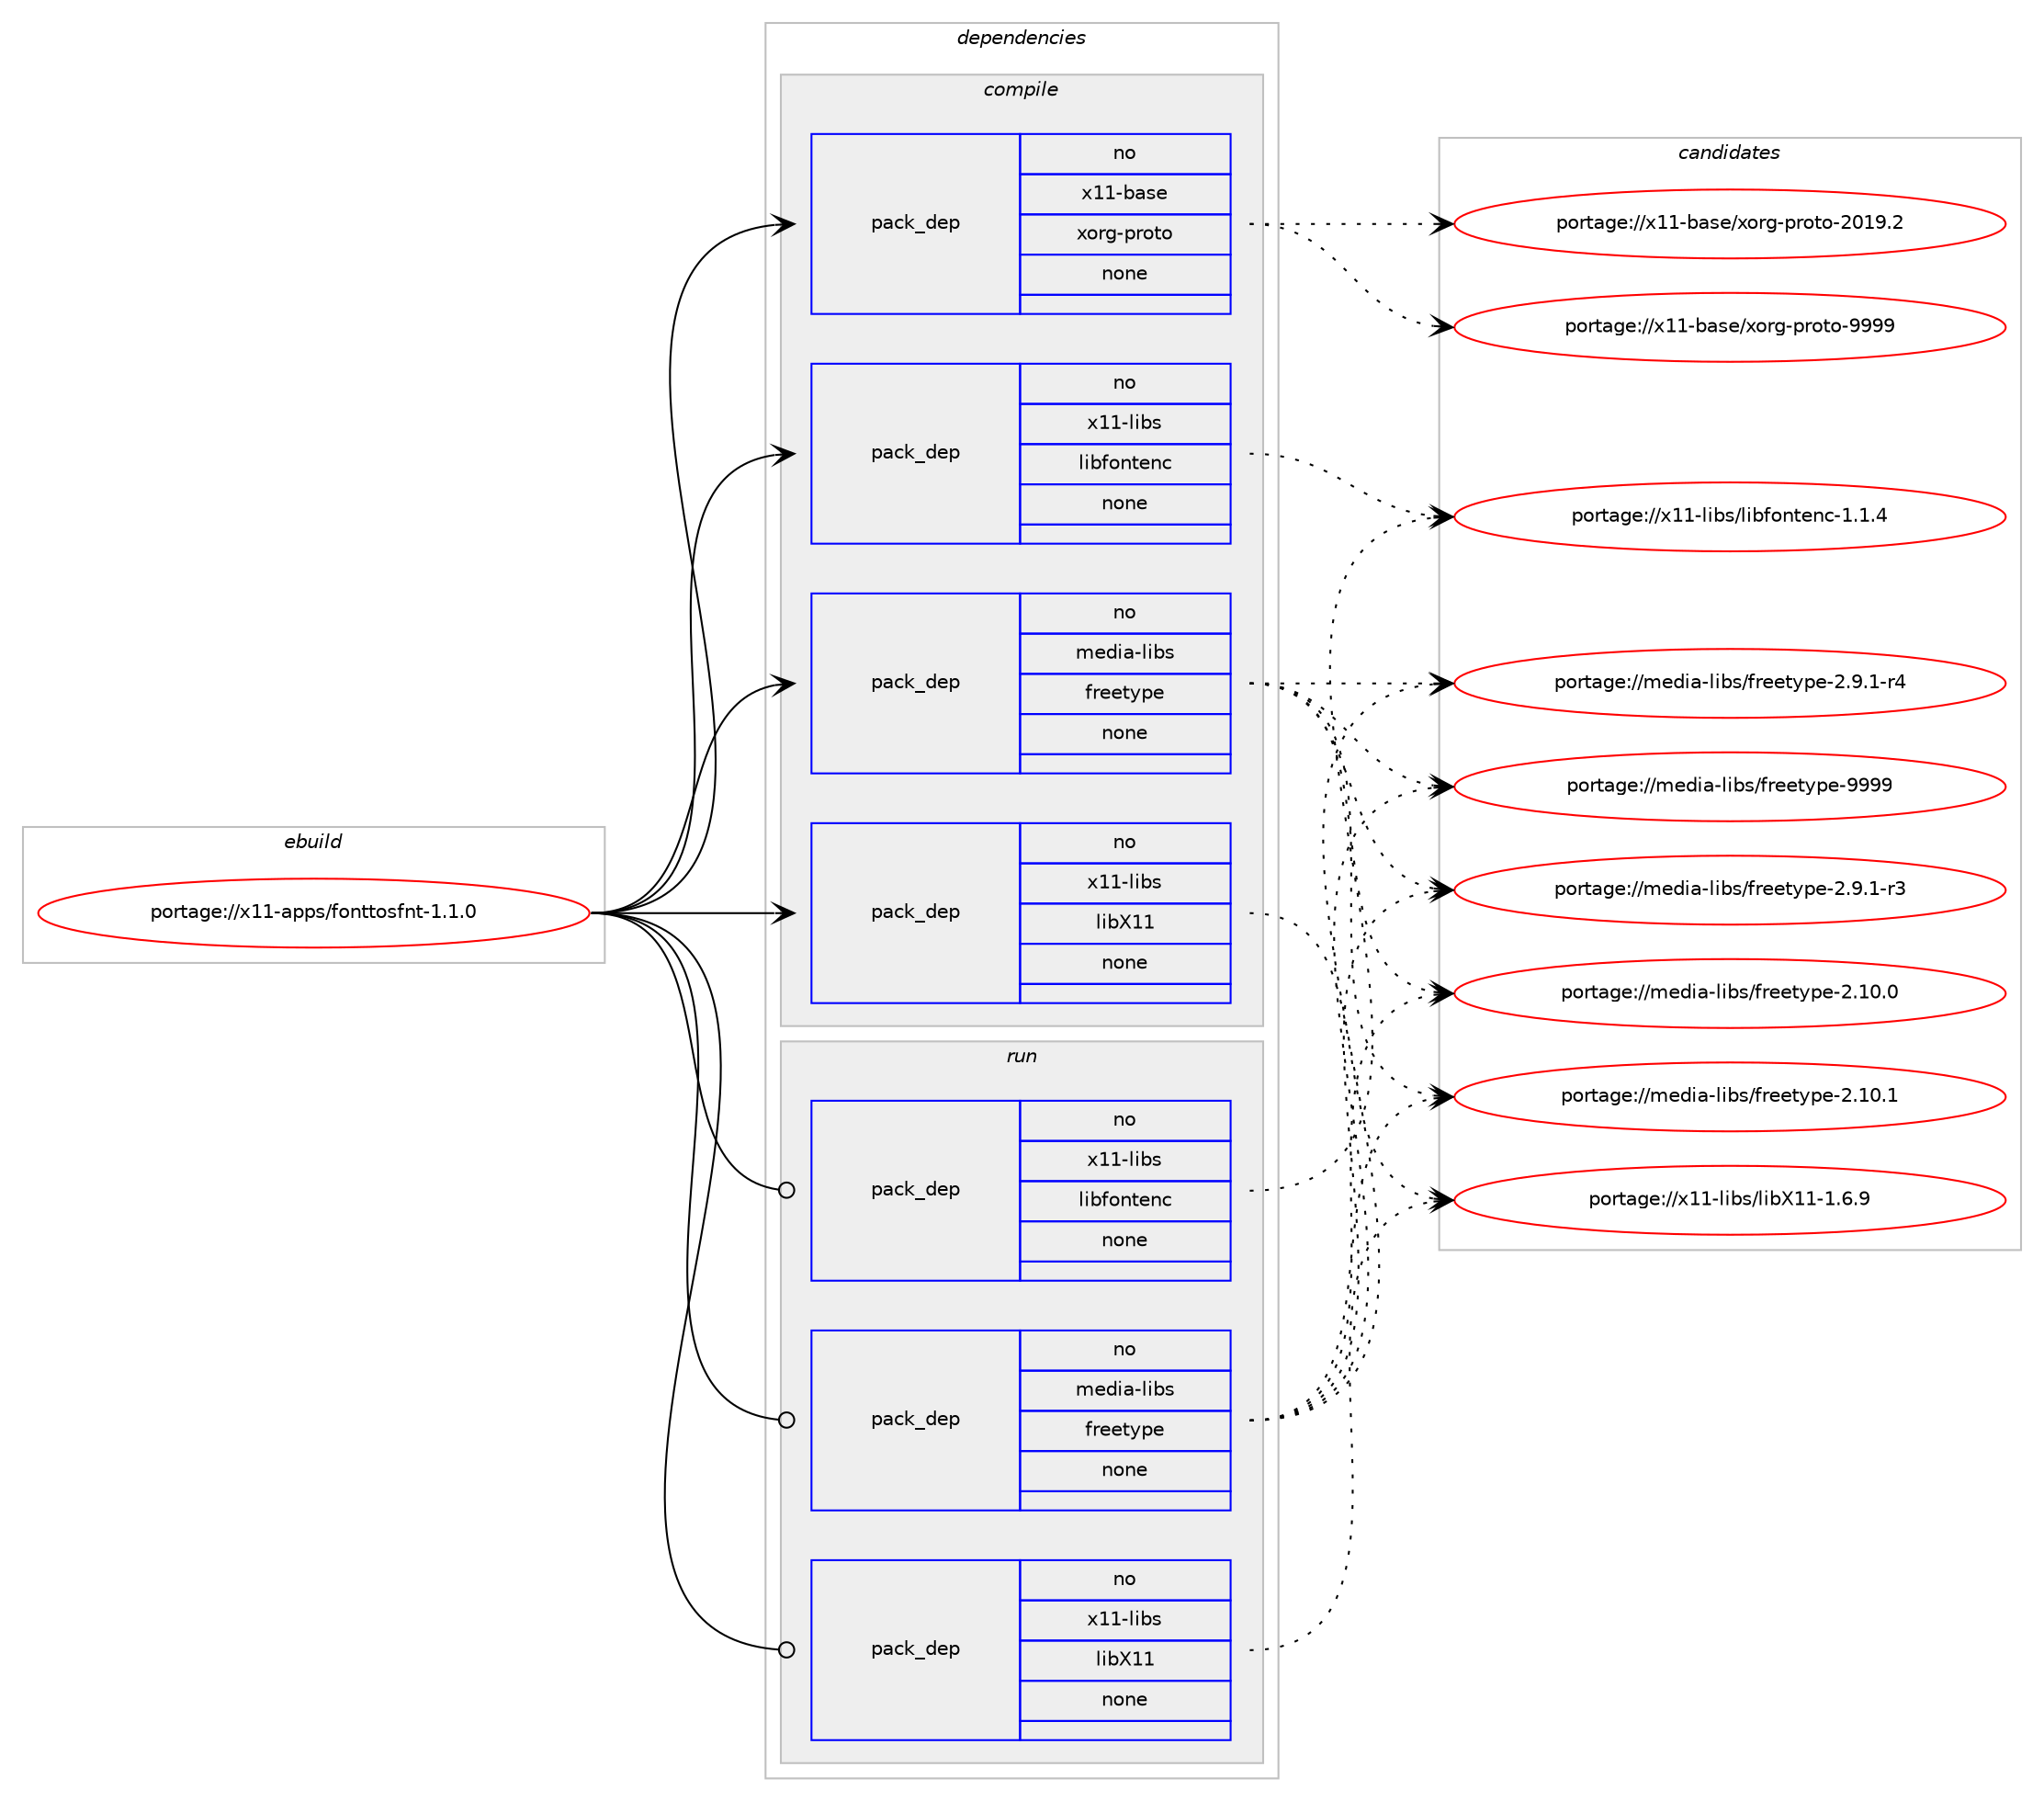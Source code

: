 digraph prolog {

# *************
# Graph options
# *************

newrank=true;
concentrate=true;
compound=true;
graph [rankdir=LR,fontname=Helvetica,fontsize=10,ranksep=1.5];#, ranksep=2.5, nodesep=0.2];
edge  [arrowhead=vee];
node  [fontname=Helvetica,fontsize=10];

# **********
# The ebuild
# **********

subgraph cluster_leftcol {
color=gray;
rank=same;
label=<<i>ebuild</i>>;
id [label="portage://x11-apps/fonttosfnt-1.1.0", color=red, width=4, href="../x11-apps/fonttosfnt-1.1.0.svg"];
}

# ****************
# The dependencies
# ****************

subgraph cluster_midcol {
color=gray;
label=<<i>dependencies</i>>;
subgraph cluster_compile {
fillcolor="#eeeeee";
style=filled;
label=<<i>compile</i>>;
subgraph pack13146 {
dependency15205 [label=<<TABLE BORDER="0" CELLBORDER="1" CELLSPACING="0" CELLPADDING="4" WIDTH="220"><TR><TD ROWSPAN="6" CELLPADDING="30">pack_dep</TD></TR><TR><TD WIDTH="110">no</TD></TR><TR><TD>media-libs</TD></TR><TR><TD>freetype</TD></TR><TR><TD>none</TD></TR><TR><TD></TD></TR></TABLE>>, shape=none, color=blue];
}
id:e -> dependency15205:w [weight=20,style="solid",arrowhead="vee"];
subgraph pack13147 {
dependency15206 [label=<<TABLE BORDER="0" CELLBORDER="1" CELLSPACING="0" CELLPADDING="4" WIDTH="220"><TR><TD ROWSPAN="6" CELLPADDING="30">pack_dep</TD></TR><TR><TD WIDTH="110">no</TD></TR><TR><TD>x11-base</TD></TR><TR><TD>xorg-proto</TD></TR><TR><TD>none</TD></TR><TR><TD></TD></TR></TABLE>>, shape=none, color=blue];
}
id:e -> dependency15206:w [weight=20,style="solid",arrowhead="vee"];
subgraph pack13148 {
dependency15207 [label=<<TABLE BORDER="0" CELLBORDER="1" CELLSPACING="0" CELLPADDING="4" WIDTH="220"><TR><TD ROWSPAN="6" CELLPADDING="30">pack_dep</TD></TR><TR><TD WIDTH="110">no</TD></TR><TR><TD>x11-libs</TD></TR><TR><TD>libX11</TD></TR><TR><TD>none</TD></TR><TR><TD></TD></TR></TABLE>>, shape=none, color=blue];
}
id:e -> dependency15207:w [weight=20,style="solid",arrowhead="vee"];
subgraph pack13149 {
dependency15208 [label=<<TABLE BORDER="0" CELLBORDER="1" CELLSPACING="0" CELLPADDING="4" WIDTH="220"><TR><TD ROWSPAN="6" CELLPADDING="30">pack_dep</TD></TR><TR><TD WIDTH="110">no</TD></TR><TR><TD>x11-libs</TD></TR><TR><TD>libfontenc</TD></TR><TR><TD>none</TD></TR><TR><TD></TD></TR></TABLE>>, shape=none, color=blue];
}
id:e -> dependency15208:w [weight=20,style="solid",arrowhead="vee"];
}
subgraph cluster_compileandrun {
fillcolor="#eeeeee";
style=filled;
label=<<i>compile and run</i>>;
}
subgraph cluster_run {
fillcolor="#eeeeee";
style=filled;
label=<<i>run</i>>;
subgraph pack13150 {
dependency15209 [label=<<TABLE BORDER="0" CELLBORDER="1" CELLSPACING="0" CELLPADDING="4" WIDTH="220"><TR><TD ROWSPAN="6" CELLPADDING="30">pack_dep</TD></TR><TR><TD WIDTH="110">no</TD></TR><TR><TD>media-libs</TD></TR><TR><TD>freetype</TD></TR><TR><TD>none</TD></TR><TR><TD></TD></TR></TABLE>>, shape=none, color=blue];
}
id:e -> dependency15209:w [weight=20,style="solid",arrowhead="odot"];
subgraph pack13151 {
dependency15210 [label=<<TABLE BORDER="0" CELLBORDER="1" CELLSPACING="0" CELLPADDING="4" WIDTH="220"><TR><TD ROWSPAN="6" CELLPADDING="30">pack_dep</TD></TR><TR><TD WIDTH="110">no</TD></TR><TR><TD>x11-libs</TD></TR><TR><TD>libX11</TD></TR><TR><TD>none</TD></TR><TR><TD></TD></TR></TABLE>>, shape=none, color=blue];
}
id:e -> dependency15210:w [weight=20,style="solid",arrowhead="odot"];
subgraph pack13152 {
dependency15211 [label=<<TABLE BORDER="0" CELLBORDER="1" CELLSPACING="0" CELLPADDING="4" WIDTH="220"><TR><TD ROWSPAN="6" CELLPADDING="30">pack_dep</TD></TR><TR><TD WIDTH="110">no</TD></TR><TR><TD>x11-libs</TD></TR><TR><TD>libfontenc</TD></TR><TR><TD>none</TD></TR><TR><TD></TD></TR></TABLE>>, shape=none, color=blue];
}
id:e -> dependency15211:w [weight=20,style="solid",arrowhead="odot"];
}
}

# **************
# The candidates
# **************

subgraph cluster_choices {
rank=same;
color=gray;
label=<<i>candidates</i>>;

subgraph choice13146 {
color=black;
nodesep=1;
choice109101100105974510810598115471021141011011161211121014557575757 [label="portage://media-libs/freetype-9999", color=red, width=4,href="../media-libs/freetype-9999.svg"];
choice109101100105974510810598115471021141011011161211121014550465746494511452 [label="portage://media-libs/freetype-2.9.1-r4", color=red, width=4,href="../media-libs/freetype-2.9.1-r4.svg"];
choice109101100105974510810598115471021141011011161211121014550465746494511451 [label="portage://media-libs/freetype-2.9.1-r3", color=red, width=4,href="../media-libs/freetype-2.9.1-r3.svg"];
choice1091011001059745108105981154710211410110111612111210145504649484649 [label="portage://media-libs/freetype-2.10.1", color=red, width=4,href="../media-libs/freetype-2.10.1.svg"];
choice1091011001059745108105981154710211410110111612111210145504649484648 [label="portage://media-libs/freetype-2.10.0", color=red, width=4,href="../media-libs/freetype-2.10.0.svg"];
dependency15205:e -> choice109101100105974510810598115471021141011011161211121014557575757:w [style=dotted,weight="100"];
dependency15205:e -> choice109101100105974510810598115471021141011011161211121014550465746494511452:w [style=dotted,weight="100"];
dependency15205:e -> choice109101100105974510810598115471021141011011161211121014550465746494511451:w [style=dotted,weight="100"];
dependency15205:e -> choice1091011001059745108105981154710211410110111612111210145504649484649:w [style=dotted,weight="100"];
dependency15205:e -> choice1091011001059745108105981154710211410110111612111210145504649484648:w [style=dotted,weight="100"];
}
subgraph choice13147 {
color=black;
nodesep=1;
choice120494945989711510147120111114103451121141111161114557575757 [label="portage://x11-base/xorg-proto-9999", color=red, width=4,href="../x11-base/xorg-proto-9999.svg"];
choice1204949459897115101471201111141034511211411111611145504849574650 [label="portage://x11-base/xorg-proto-2019.2", color=red, width=4,href="../x11-base/xorg-proto-2019.2.svg"];
dependency15206:e -> choice120494945989711510147120111114103451121141111161114557575757:w [style=dotted,weight="100"];
dependency15206:e -> choice1204949459897115101471201111141034511211411111611145504849574650:w [style=dotted,weight="100"];
}
subgraph choice13148 {
color=black;
nodesep=1;
choice120494945108105981154710810598884949454946544657 [label="portage://x11-libs/libX11-1.6.9", color=red, width=4,href="../x11-libs/libX11-1.6.9.svg"];
dependency15207:e -> choice120494945108105981154710810598884949454946544657:w [style=dotted,weight="100"];
}
subgraph choice13149 {
color=black;
nodesep=1;
choice12049494510810598115471081059810211111011610111099454946494652 [label="portage://x11-libs/libfontenc-1.1.4", color=red, width=4,href="../x11-libs/libfontenc-1.1.4.svg"];
dependency15208:e -> choice12049494510810598115471081059810211111011610111099454946494652:w [style=dotted,weight="100"];
}
subgraph choice13150 {
color=black;
nodesep=1;
choice109101100105974510810598115471021141011011161211121014557575757 [label="portage://media-libs/freetype-9999", color=red, width=4,href="../media-libs/freetype-9999.svg"];
choice109101100105974510810598115471021141011011161211121014550465746494511452 [label="portage://media-libs/freetype-2.9.1-r4", color=red, width=4,href="../media-libs/freetype-2.9.1-r4.svg"];
choice109101100105974510810598115471021141011011161211121014550465746494511451 [label="portage://media-libs/freetype-2.9.1-r3", color=red, width=4,href="../media-libs/freetype-2.9.1-r3.svg"];
choice1091011001059745108105981154710211410110111612111210145504649484649 [label="portage://media-libs/freetype-2.10.1", color=red, width=4,href="../media-libs/freetype-2.10.1.svg"];
choice1091011001059745108105981154710211410110111612111210145504649484648 [label="portage://media-libs/freetype-2.10.0", color=red, width=4,href="../media-libs/freetype-2.10.0.svg"];
dependency15209:e -> choice109101100105974510810598115471021141011011161211121014557575757:w [style=dotted,weight="100"];
dependency15209:e -> choice109101100105974510810598115471021141011011161211121014550465746494511452:w [style=dotted,weight="100"];
dependency15209:e -> choice109101100105974510810598115471021141011011161211121014550465746494511451:w [style=dotted,weight="100"];
dependency15209:e -> choice1091011001059745108105981154710211410110111612111210145504649484649:w [style=dotted,weight="100"];
dependency15209:e -> choice1091011001059745108105981154710211410110111612111210145504649484648:w [style=dotted,weight="100"];
}
subgraph choice13151 {
color=black;
nodesep=1;
choice120494945108105981154710810598884949454946544657 [label="portage://x11-libs/libX11-1.6.9", color=red, width=4,href="../x11-libs/libX11-1.6.9.svg"];
dependency15210:e -> choice120494945108105981154710810598884949454946544657:w [style=dotted,weight="100"];
}
subgraph choice13152 {
color=black;
nodesep=1;
choice12049494510810598115471081059810211111011610111099454946494652 [label="portage://x11-libs/libfontenc-1.1.4", color=red, width=4,href="../x11-libs/libfontenc-1.1.4.svg"];
dependency15211:e -> choice12049494510810598115471081059810211111011610111099454946494652:w [style=dotted,weight="100"];
}
}

}
